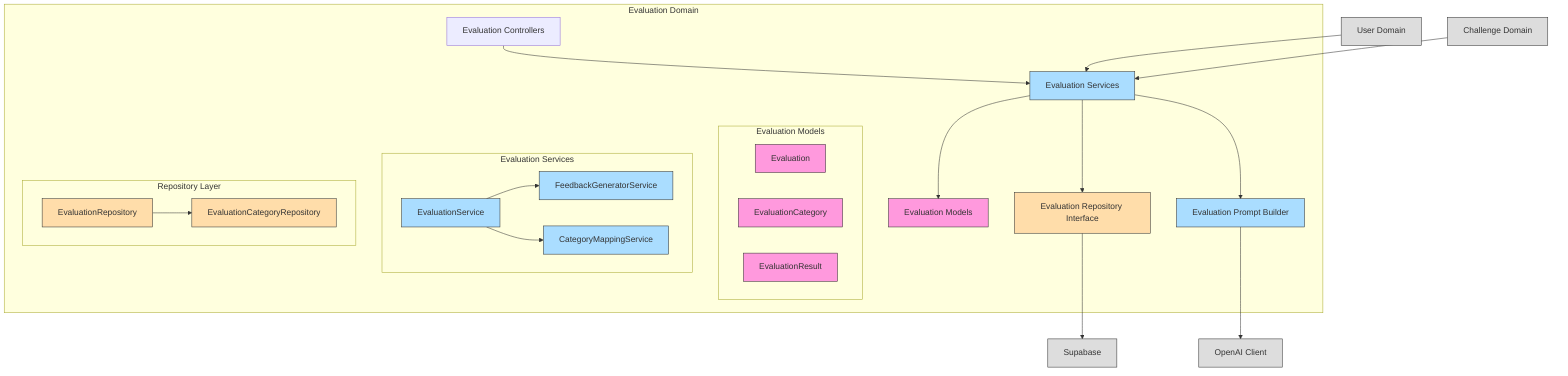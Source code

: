 graph TB
    %% Evaluation Domain Components
    subgraph "Evaluation Domain"
        EM[Evaluation Models]
        ES[Evaluation Services]
        ER[Evaluation Repository Interface]
        EC[Evaluation Controllers]
        EPB[Evaluation Prompt Builder]
        
        %% Sub-components
        subgraph "Evaluation Models"
            Eval[Evaluation]
            EvalCategory[EvaluationCategory]
            EvalResult[EvaluationResult]
        end
        
        subgraph "Evaluation Services"
            EvalService[EvaluationService]
            CategoryService[CategoryMappingService]
            FeedbackGenerator[FeedbackGeneratorService]
        end
        
        subgraph "Repository Layer"
            EvalRepo[EvaluationRepository]
            CategoryRepo[EvaluationCategoryRepository]
        end
    end
    
    %% External Components
    User[User Domain]
    Challenge[Challenge Domain]
    OpenAI[OpenAI Client]
    Database[Supabase]
    
    %% Relationships
    EC --> ES
    ES --> EM
    ES --> ER
    ES --> EPB
    EPB --> OpenAI
    ER --> Database
    
    %% Cross-domain relationships
    User --> ES
    Challenge --> ES
    
    %% Internal relationships
    EvalService --> FeedbackGenerator
    EvalService --> CategoryService
    EvalRepo --> CategoryRepo
    
    %% Style definitions
    classDef models fill:#f9d,stroke:#333,stroke-width:1px
    classDef services fill:#adf,stroke:#333,stroke-width:1px
    classDef repositories fill:#fda,stroke:#333,stroke-width:1px
    classDef external fill:#ddd,stroke:#333,stroke-width:1px
    
    class EM,Eval,EvalCategory,EvalResult models
    class ES,EvalService,CategoryService,FeedbackGenerator,EPB services
    class ER,EvalRepo,CategoryRepo repositories
    class User,Challenge,OpenAI,Database external